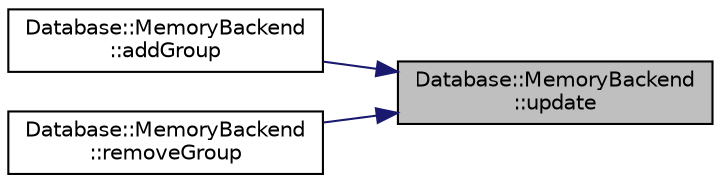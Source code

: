 digraph "Database::MemoryBackend::update"
{
 // LATEX_PDF_SIZE
  edge [fontname="Helvetica",fontsize="10",labelfontname="Helvetica",labelfontsize="10"];
  node [fontname="Helvetica",fontsize="10",shape=record];
  rankdir="RL";
  Node1 [label="Database::MemoryBackend\l::update",height=0.2,width=0.4,color="black", fillcolor="grey75", style="filled", fontcolor="black",tooltip="update photos details"];
  Node1 -> Node2 [dir="back",color="midnightblue",fontsize="10",style="solid",fontname="Helvetica"];
  Node2 [label="Database::MemoryBackend\l::addGroup",height=0.2,width=0.4,color="black", fillcolor="white", style="filled",URL="$class_database_1_1_memory_backend.html#a12c76b50f0bf8a45045d37b3469b2470",tooltip=" "];
  Node1 -> Node3 [dir="back",color="midnightblue",fontsize="10",style="solid",fontname="Helvetica"];
  Node3 [label="Database::MemoryBackend\l::removeGroup",height=0.2,width=0.4,color="black", fillcolor="white", style="filled",URL="$class_database_1_1_memory_backend.html#ab5f22fc2d7d4f85f6e133e5a88e82ef9",tooltip=" "];
}
